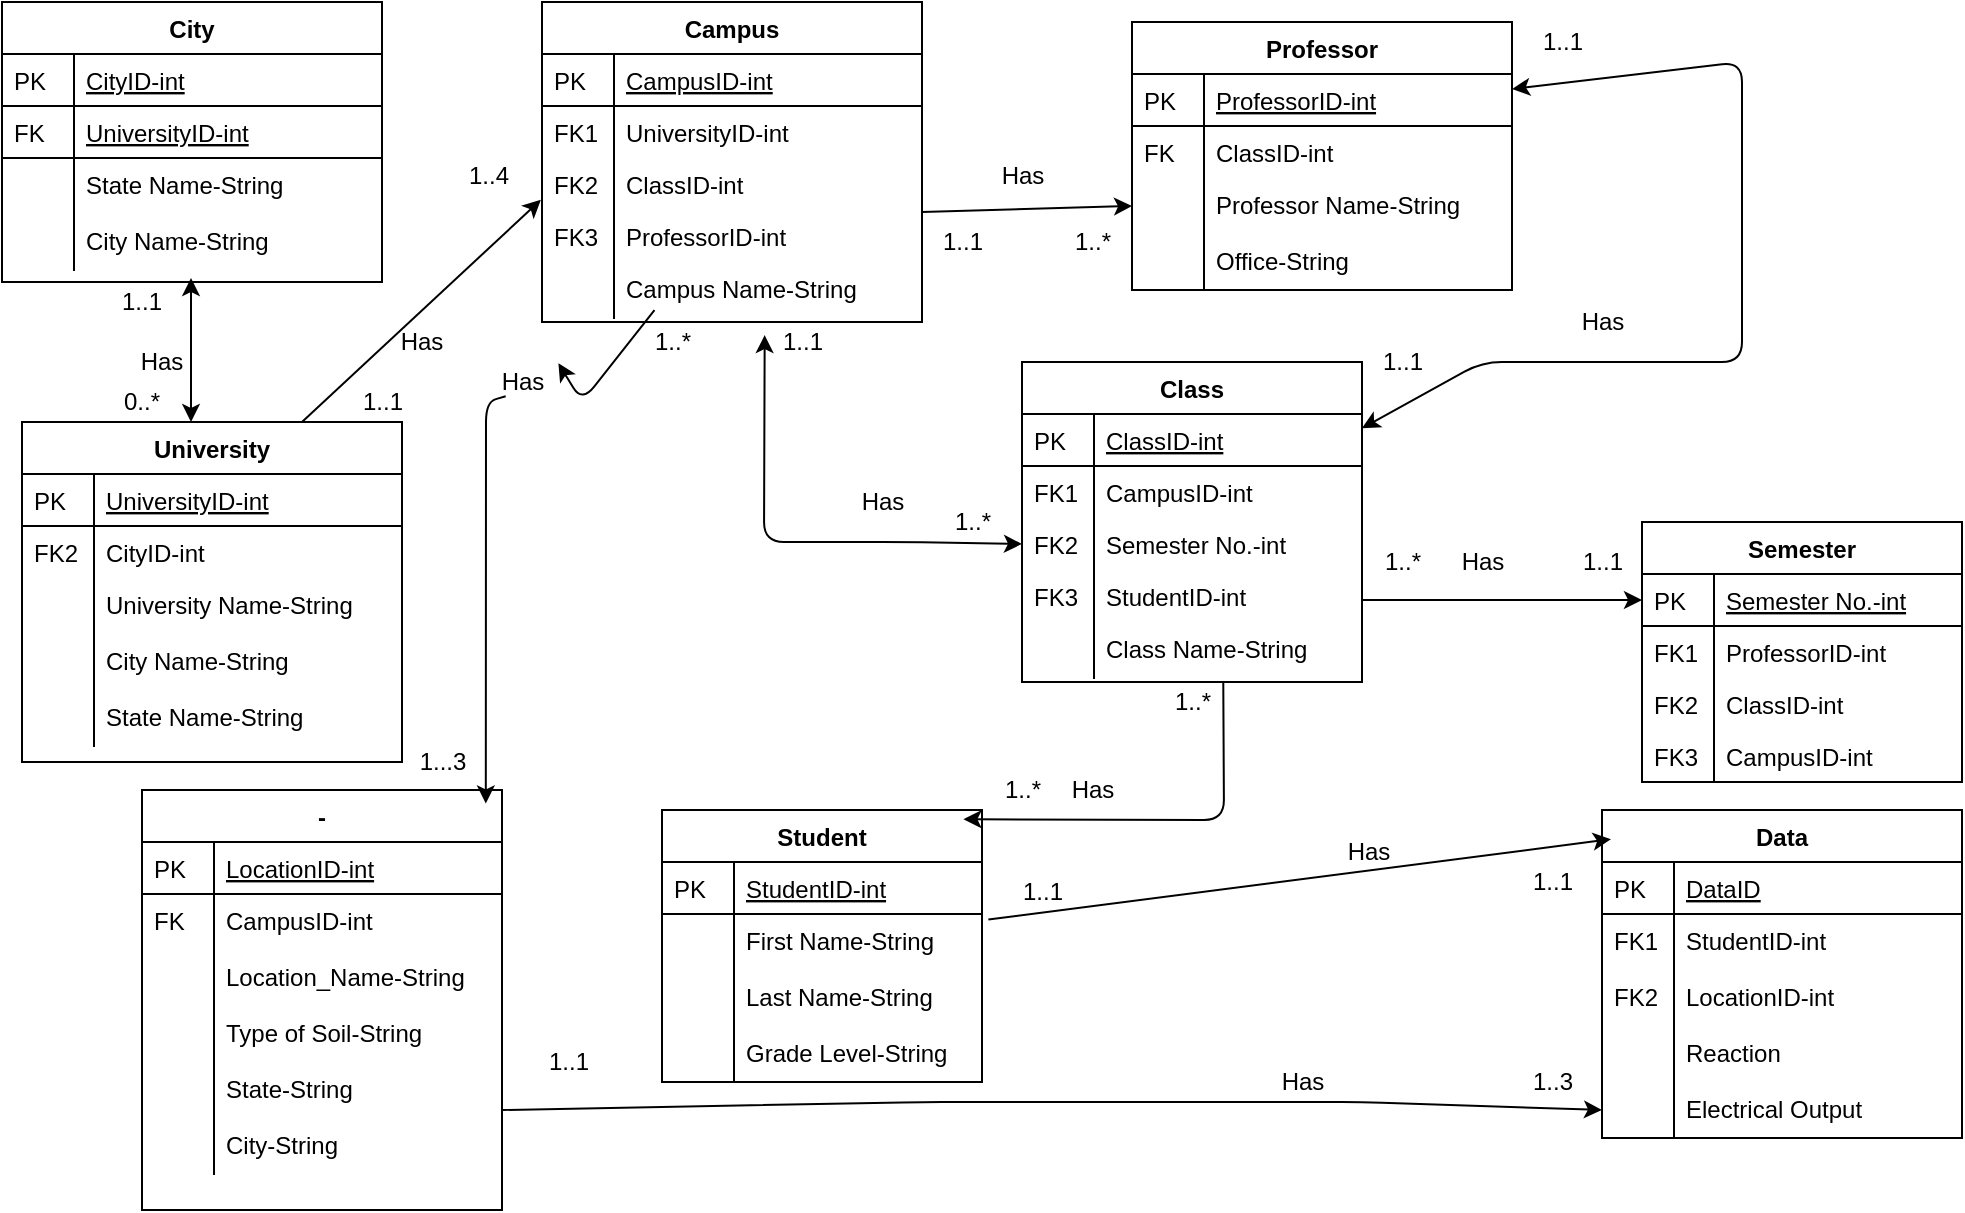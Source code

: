 <mxfile version="12.8.1" type="device"><diagram id="C5RBs43oDa-KdzZeNtuy" name="Page-1"><mxGraphModel dx="1106" dy="545" grid="1" gridSize="10" guides="1" tooltips="1" connect="1" arrows="1" fold="1" page="1" pageScale="1" pageWidth="1169" pageHeight="827" math="0" shadow="0"><root><mxCell id="WIyWlLk6GJQsqaUBKTNV-0"/><mxCell id="WIyWlLk6GJQsqaUBKTNV-1" parent="WIyWlLk6GJQsqaUBKTNV-0"/><mxCell id="zkfFHV4jXpPFQw0GAbJ--51" value="Student" style="swimlane;fontStyle=1;childLayout=stackLayout;horizontal=1;startSize=26;horizontalStack=0;resizeParent=1;resizeLast=0;collapsible=1;marginBottom=0;rounded=0;shadow=0;strokeWidth=1;" parent="WIyWlLk6GJQsqaUBKTNV-1" vertex="1"><mxGeometry x="350" y="414" width="160" height="136" as="geometry"><mxRectangle x="20" y="80" width="160" height="26" as="alternateBounds"/></mxGeometry></mxCell><mxCell id="zkfFHV4jXpPFQw0GAbJ--52" value="StudentID-int" style="shape=partialRectangle;top=0;left=0;right=0;bottom=1;align=left;verticalAlign=top;fillColor=none;spacingLeft=40;spacingRight=4;overflow=hidden;rotatable=0;points=[[0,0.5],[1,0.5]];portConstraint=eastwest;dropTarget=0;rounded=0;shadow=0;strokeWidth=1;fontStyle=4" parent="zkfFHV4jXpPFQw0GAbJ--51" vertex="1"><mxGeometry y="26" width="160" height="26" as="geometry"/></mxCell><mxCell id="zkfFHV4jXpPFQw0GAbJ--53" value="PK" style="shape=partialRectangle;top=0;left=0;bottom=0;fillColor=none;align=left;verticalAlign=top;spacingLeft=4;spacingRight=4;overflow=hidden;rotatable=0;points=[];portConstraint=eastwest;part=1;" parent="zkfFHV4jXpPFQw0GAbJ--52" vertex="1" connectable="0"><mxGeometry width="36" height="26" as="geometry"/></mxCell><mxCell id="U-DtNelfVBeVszDoUFp4-26" value="First Name-String" style="shape=partialRectangle;top=0;left=0;right=0;bottom=0;align=left;verticalAlign=top;fillColor=none;spacingLeft=40;spacingRight=4;overflow=hidden;rotatable=0;points=[[0,0.5],[1,0.5]];portConstraint=eastwest;dropTarget=0;rounded=0;shadow=0;strokeWidth=1;" parent="zkfFHV4jXpPFQw0GAbJ--51" vertex="1"><mxGeometry y="52" width="160" height="28" as="geometry"/></mxCell><mxCell id="U-DtNelfVBeVszDoUFp4-27" value="" style="shape=partialRectangle;top=0;left=0;bottom=0;fillColor=none;align=left;verticalAlign=top;spacingLeft=4;spacingRight=4;overflow=hidden;rotatable=0;points=[];portConstraint=eastwest;part=1;" parent="U-DtNelfVBeVszDoUFp4-26" vertex="1" connectable="0"><mxGeometry width="36" height="28" as="geometry"/></mxCell><mxCell id="AsSQndIWf-pmZFq4SOKw-2" value="Last Name-String" style="shape=partialRectangle;top=0;left=0;right=0;bottom=0;align=left;verticalAlign=top;fillColor=none;spacingLeft=40;spacingRight=4;overflow=hidden;rotatable=0;points=[[0,0.5],[1,0.5]];portConstraint=eastwest;dropTarget=0;rounded=0;shadow=0;strokeWidth=1;" parent="zkfFHV4jXpPFQw0GAbJ--51" vertex="1"><mxGeometry y="80" width="160" height="28" as="geometry"/></mxCell><mxCell id="AsSQndIWf-pmZFq4SOKw-3" value="" style="shape=partialRectangle;top=0;left=0;bottom=0;fillColor=none;align=left;verticalAlign=top;spacingLeft=4;spacingRight=4;overflow=hidden;rotatable=0;points=[];portConstraint=eastwest;part=1;" parent="AsSQndIWf-pmZFq4SOKw-2" vertex="1" connectable="0"><mxGeometry width="36" height="28" as="geometry"/></mxCell><mxCell id="NjNwHF0L23yoALDVTZp6-0" value="Grade Level-String" style="shape=partialRectangle;top=0;left=0;right=0;bottom=0;align=left;verticalAlign=top;fillColor=none;spacingLeft=40;spacingRight=4;overflow=hidden;rotatable=0;points=[[0,0.5],[1,0.5]];portConstraint=eastwest;dropTarget=0;rounded=0;shadow=0;strokeWidth=1;" vertex="1" parent="zkfFHV4jXpPFQw0GAbJ--51"><mxGeometry y="108" width="160" height="28" as="geometry"/></mxCell><mxCell id="NjNwHF0L23yoALDVTZp6-1" value="" style="shape=partialRectangle;top=0;left=0;bottom=0;fillColor=none;align=left;verticalAlign=top;spacingLeft=4;spacingRight=4;overflow=hidden;rotatable=0;points=[];portConstraint=eastwest;part=1;" vertex="1" connectable="0" parent="NjNwHF0L23yoALDVTZp6-0"><mxGeometry width="36" height="28" as="geometry"/></mxCell><mxCell id="zkfFHV4jXpPFQw0GAbJ--56" value="Campus" style="swimlane;fontStyle=1;childLayout=stackLayout;horizontal=1;startSize=26;horizontalStack=0;resizeParent=1;resizeLast=0;collapsible=1;marginBottom=0;rounded=0;shadow=0;strokeWidth=1;" parent="WIyWlLk6GJQsqaUBKTNV-1" vertex="1"><mxGeometry x="290" y="10" width="190" height="160" as="geometry"><mxRectangle x="260" y="80" width="160" height="26" as="alternateBounds"/></mxGeometry></mxCell><mxCell id="zkfFHV4jXpPFQw0GAbJ--57" value="CampusID-int" style="shape=partialRectangle;top=0;left=0;right=0;bottom=1;align=left;verticalAlign=top;fillColor=none;spacingLeft=40;spacingRight=4;overflow=hidden;rotatable=0;points=[[0,0.5],[1,0.5]];portConstraint=eastwest;dropTarget=0;rounded=0;shadow=0;strokeWidth=1;fontStyle=4" parent="zkfFHV4jXpPFQw0GAbJ--56" vertex="1"><mxGeometry y="26" width="190" height="26" as="geometry"/></mxCell><mxCell id="zkfFHV4jXpPFQw0GAbJ--58" value="PK" style="shape=partialRectangle;top=0;left=0;bottom=0;fillColor=none;align=left;verticalAlign=top;spacingLeft=4;spacingRight=4;overflow=hidden;rotatable=0;points=[];portConstraint=eastwest;part=1;" parent="zkfFHV4jXpPFQw0GAbJ--57" vertex="1" connectable="0"><mxGeometry width="36" height="26" as="geometry"/></mxCell><mxCell id="AsSQndIWf-pmZFq4SOKw-36" value="UniversityID-int" style="shape=partialRectangle;top=0;left=0;right=0;bottom=0;align=left;verticalAlign=top;fillColor=none;spacingLeft=40;spacingRight=4;overflow=hidden;rotatable=0;points=[[0,0.5],[1,0.5]];portConstraint=eastwest;dropTarget=0;rounded=0;shadow=0;strokeWidth=1;" parent="zkfFHV4jXpPFQw0GAbJ--56" vertex="1"><mxGeometry y="52" width="190" height="26" as="geometry"/></mxCell><mxCell id="AsSQndIWf-pmZFq4SOKw-37" value="FK1" style="shape=partialRectangle;top=0;left=0;bottom=0;fillColor=none;align=left;verticalAlign=top;spacingLeft=4;spacingRight=4;overflow=hidden;rotatable=0;points=[];portConstraint=eastwest;part=1;" parent="AsSQndIWf-pmZFq4SOKw-36" vertex="1" connectable="0"><mxGeometry width="36" height="26" as="geometry"/></mxCell><mxCell id="zkfFHV4jXpPFQw0GAbJ--61" value="ClassID-int" style="shape=partialRectangle;top=0;left=0;right=0;bottom=0;align=left;verticalAlign=top;fillColor=none;spacingLeft=40;spacingRight=4;overflow=hidden;rotatable=0;points=[[0,0.5],[1,0.5]];portConstraint=eastwest;dropTarget=0;rounded=0;shadow=0;strokeWidth=1;" parent="zkfFHV4jXpPFQw0GAbJ--56" vertex="1"><mxGeometry y="78" width="190" height="26" as="geometry"/></mxCell><mxCell id="zkfFHV4jXpPFQw0GAbJ--62" value="FK2" style="shape=partialRectangle;top=0;left=0;bottom=0;fillColor=none;align=left;verticalAlign=top;spacingLeft=4;spacingRight=4;overflow=hidden;rotatable=0;points=[];portConstraint=eastwest;part=1;" parent="zkfFHV4jXpPFQw0GAbJ--61" vertex="1" connectable="0"><mxGeometry width="36" height="26" as="geometry"/></mxCell><mxCell id="zkfFHV4jXpPFQw0GAbJ--59" value="ProfessorID-int" style="shape=partialRectangle;top=0;left=0;right=0;bottom=0;align=left;verticalAlign=top;fillColor=none;spacingLeft=40;spacingRight=4;overflow=hidden;rotatable=0;points=[[0,0.5],[1,0.5]];portConstraint=eastwest;dropTarget=0;rounded=0;shadow=0;strokeWidth=1;" parent="zkfFHV4jXpPFQw0GAbJ--56" vertex="1"><mxGeometry y="104" width="190" height="26" as="geometry"/></mxCell><mxCell id="zkfFHV4jXpPFQw0GAbJ--60" value="FK3" style="shape=partialRectangle;top=0;left=0;bottom=0;fillColor=none;align=left;verticalAlign=top;spacingLeft=4;spacingRight=4;overflow=hidden;rotatable=0;points=[];portConstraint=eastwest;part=1;" parent="zkfFHV4jXpPFQw0GAbJ--59" vertex="1" connectable="0"><mxGeometry width="36" height="26" as="geometry"/></mxCell><mxCell id="AsSQndIWf-pmZFq4SOKw-34" value="Campus Name-String" style="shape=partialRectangle;top=0;left=0;right=0;bottom=0;align=left;verticalAlign=top;fillColor=none;spacingLeft=40;spacingRight=4;overflow=hidden;rotatable=0;points=[[0,0.5],[1,0.5]];portConstraint=eastwest;dropTarget=0;rounded=0;shadow=0;strokeWidth=1;" parent="zkfFHV4jXpPFQw0GAbJ--56" vertex="1"><mxGeometry y="130" width="190" height="28" as="geometry"/></mxCell><mxCell id="AsSQndIWf-pmZFq4SOKw-35" value="" style="shape=partialRectangle;top=0;left=0;bottom=0;fillColor=none;align=left;verticalAlign=top;spacingLeft=4;spacingRight=4;overflow=hidden;rotatable=0;points=[];portConstraint=eastwest;part=1;" parent="AsSQndIWf-pmZFq4SOKw-34" vertex="1" connectable="0"><mxGeometry width="36" height="28" as="geometry"/></mxCell><mxCell id="zkfFHV4jXpPFQw0GAbJ--64" value="Class" style="swimlane;fontStyle=1;childLayout=stackLayout;horizontal=1;startSize=26;horizontalStack=0;resizeParent=1;resizeLast=0;collapsible=1;marginBottom=0;rounded=0;shadow=0;strokeWidth=1;" parent="WIyWlLk6GJQsqaUBKTNV-1" vertex="1"><mxGeometry x="530" y="190" width="170" height="160" as="geometry"><mxRectangle x="530" y="60" width="160" height="26" as="alternateBounds"/></mxGeometry></mxCell><mxCell id="zkfFHV4jXpPFQw0GAbJ--65" value="ClassID-int" style="shape=partialRectangle;top=0;left=0;right=0;bottom=1;align=left;verticalAlign=top;fillColor=none;spacingLeft=40;spacingRight=4;overflow=hidden;rotatable=0;points=[[0,0.5],[1,0.5]];portConstraint=eastwest;dropTarget=0;rounded=0;shadow=0;strokeWidth=1;fontStyle=4" parent="zkfFHV4jXpPFQw0GAbJ--64" vertex="1"><mxGeometry y="26" width="170" height="26" as="geometry"/></mxCell><mxCell id="zkfFHV4jXpPFQw0GAbJ--66" value="PK" style="shape=partialRectangle;top=0;left=0;bottom=0;fillColor=none;align=left;verticalAlign=top;spacingLeft=4;spacingRight=4;overflow=hidden;rotatable=0;points=[];portConstraint=eastwest;part=1;" parent="zkfFHV4jXpPFQw0GAbJ--65" vertex="1" connectable="0"><mxGeometry width="36" height="26" as="geometry"/></mxCell><mxCell id="zkfFHV4jXpPFQw0GAbJ--67" value="CampusID-int" style="shape=partialRectangle;top=0;left=0;right=0;bottom=0;align=left;verticalAlign=top;fillColor=none;spacingLeft=40;spacingRight=4;overflow=hidden;rotatable=0;points=[[0,0.5],[1,0.5]];portConstraint=eastwest;dropTarget=0;rounded=0;shadow=0;strokeWidth=1;" parent="zkfFHV4jXpPFQw0GAbJ--64" vertex="1"><mxGeometry y="52" width="170" height="26" as="geometry"/></mxCell><mxCell id="zkfFHV4jXpPFQw0GAbJ--68" value="FK1" style="shape=partialRectangle;top=0;left=0;bottom=0;fillColor=none;align=left;verticalAlign=top;spacingLeft=4;spacingRight=4;overflow=hidden;rotatable=0;points=[];portConstraint=eastwest;part=1;" parent="zkfFHV4jXpPFQw0GAbJ--67" vertex="1" connectable="0"><mxGeometry width="36" height="26" as="geometry"/></mxCell><mxCell id="7Zl0wyN30tZ523wl-cmO-0" value="Semester No.-int" style="shape=partialRectangle;top=0;left=0;right=0;bottom=0;align=left;verticalAlign=top;fillColor=none;spacingLeft=40;spacingRight=4;overflow=hidden;rotatable=0;points=[[0,0.5],[1,0.5]];portConstraint=eastwest;dropTarget=0;rounded=0;shadow=0;strokeWidth=1;" parent="zkfFHV4jXpPFQw0GAbJ--64" vertex="1"><mxGeometry y="78" width="170" height="26" as="geometry"/></mxCell><mxCell id="7Zl0wyN30tZ523wl-cmO-1" value="FK2" style="shape=partialRectangle;top=0;left=0;bottom=0;fillColor=none;align=left;verticalAlign=top;spacingLeft=4;spacingRight=4;overflow=hidden;rotatable=0;points=[];portConstraint=eastwest;part=1;" parent="7Zl0wyN30tZ523wl-cmO-0" vertex="1" connectable="0"><mxGeometry width="36" height="26" as="geometry"/></mxCell><mxCell id="AsSQndIWf-pmZFq4SOKw-71" value="StudentID-int" style="shape=partialRectangle;top=0;left=0;right=0;bottom=0;align=left;verticalAlign=top;fillColor=none;spacingLeft=40;spacingRight=4;overflow=hidden;rotatable=0;points=[[0,0.5],[1,0.5]];portConstraint=eastwest;dropTarget=0;rounded=0;shadow=0;strokeWidth=1;" parent="zkfFHV4jXpPFQw0GAbJ--64" vertex="1"><mxGeometry y="104" width="170" height="26" as="geometry"/></mxCell><mxCell id="AsSQndIWf-pmZFq4SOKw-72" value="FK3" style="shape=partialRectangle;top=0;left=0;bottom=0;fillColor=none;align=left;verticalAlign=top;spacingLeft=4;spacingRight=4;overflow=hidden;rotatable=0;points=[];portConstraint=eastwest;part=1;" parent="AsSQndIWf-pmZFq4SOKw-71" vertex="1" connectable="0"><mxGeometry width="36" height="26" as="geometry"/></mxCell><mxCell id="AsSQndIWf-pmZFq4SOKw-38" value="Class Name-String" style="shape=partialRectangle;top=0;left=0;right=0;bottom=0;align=left;verticalAlign=top;fillColor=none;spacingLeft=40;spacingRight=4;overflow=hidden;rotatable=0;points=[[0,0.5],[1,0.5]];portConstraint=eastwest;dropTarget=0;rounded=0;shadow=0;strokeWidth=1;" parent="zkfFHV4jXpPFQw0GAbJ--64" vertex="1"><mxGeometry y="130" width="170" height="28" as="geometry"/></mxCell><mxCell id="AsSQndIWf-pmZFq4SOKw-39" value="" style="shape=partialRectangle;top=0;left=0;bottom=0;fillColor=none;align=left;verticalAlign=top;spacingLeft=4;spacingRight=4;overflow=hidden;rotatable=0;points=[];portConstraint=eastwest;part=1;" parent="AsSQndIWf-pmZFq4SOKw-38" vertex="1" connectable="0"><mxGeometry width="36" height="28" as="geometry"/></mxCell><mxCell id="U-DtNelfVBeVszDoUFp4-28" value="Data" style="swimlane;fontStyle=1;childLayout=stackLayout;horizontal=1;startSize=26;horizontalStack=0;resizeParent=1;resizeLast=0;collapsible=1;marginBottom=0;rounded=0;shadow=0;strokeWidth=1;" parent="WIyWlLk6GJQsqaUBKTNV-1" vertex="1"><mxGeometry x="820" y="414" width="180" height="164" as="geometry"><mxRectangle x="20" y="80" width="160" height="26" as="alternateBounds"/></mxGeometry></mxCell><mxCell id="U-DtNelfVBeVszDoUFp4-29" value="DataID" style="shape=partialRectangle;top=0;left=0;right=0;bottom=1;align=left;verticalAlign=top;fillColor=none;spacingLeft=40;spacingRight=4;overflow=hidden;rotatable=0;points=[[0,0.5],[1,0.5]];portConstraint=eastwest;dropTarget=0;rounded=0;shadow=0;strokeWidth=1;fontStyle=4" parent="U-DtNelfVBeVszDoUFp4-28" vertex="1"><mxGeometry y="26" width="180" height="26" as="geometry"/></mxCell><mxCell id="U-DtNelfVBeVszDoUFp4-30" value="PK" style="shape=partialRectangle;top=0;left=0;bottom=0;fillColor=none;align=left;verticalAlign=top;spacingLeft=4;spacingRight=4;overflow=hidden;rotatable=0;points=[];portConstraint=eastwest;part=1;" parent="U-DtNelfVBeVszDoUFp4-29" vertex="1" connectable="0"><mxGeometry width="36" height="26" as="geometry"/></mxCell><mxCell id="U-DtNelfVBeVszDoUFp4-37" value="StudentID-int" style="shape=partialRectangle;top=0;left=0;right=0;bottom=0;align=left;verticalAlign=top;fillColor=none;spacingLeft=40;spacingRight=4;overflow=hidden;rotatable=0;points=[[0,0.5],[1,0.5]];portConstraint=eastwest;dropTarget=0;rounded=0;shadow=0;strokeWidth=1;" parent="U-DtNelfVBeVszDoUFp4-28" vertex="1"><mxGeometry y="52" width="180" height="28" as="geometry"/></mxCell><mxCell id="U-DtNelfVBeVszDoUFp4-38" value="FK1" style="shape=partialRectangle;top=0;left=0;bottom=0;fillColor=none;align=left;verticalAlign=top;spacingLeft=4;spacingRight=4;overflow=hidden;rotatable=0;points=[];portConstraint=eastwest;part=1;" parent="U-DtNelfVBeVszDoUFp4-37" vertex="1" connectable="0"><mxGeometry width="36" height="28" as="geometry"/></mxCell><mxCell id="AsSQndIWf-pmZFq4SOKw-21" value="LocationID-int" style="shape=partialRectangle;top=0;left=0;right=0;bottom=0;align=left;verticalAlign=top;fillColor=none;spacingLeft=40;spacingRight=4;overflow=hidden;rotatable=0;points=[[0,0.5],[1,0.5]];portConstraint=eastwest;dropTarget=0;rounded=0;shadow=0;strokeWidth=1;" parent="U-DtNelfVBeVszDoUFp4-28" vertex="1"><mxGeometry y="80" width="180" height="28" as="geometry"/></mxCell><mxCell id="AsSQndIWf-pmZFq4SOKw-22" value="FK2" style="shape=partialRectangle;top=0;left=0;bottom=0;fillColor=none;align=left;verticalAlign=top;spacingLeft=4;spacingRight=4;overflow=hidden;rotatable=0;points=[];portConstraint=eastwest;part=1;" parent="AsSQndIWf-pmZFq4SOKw-21" vertex="1" connectable="0"><mxGeometry width="36" height="28" as="geometry"/></mxCell><mxCell id="U-DtNelfVBeVszDoUFp4-33" value="Reaction" style="shape=partialRectangle;top=0;left=0;right=0;bottom=0;align=left;verticalAlign=top;fillColor=none;spacingLeft=40;spacingRight=4;overflow=hidden;rotatable=0;points=[[0,0.5],[1,0.5]];portConstraint=eastwest;dropTarget=0;rounded=0;shadow=0;strokeWidth=1;" parent="U-DtNelfVBeVszDoUFp4-28" vertex="1"><mxGeometry y="108" width="180" height="28" as="geometry"/></mxCell><mxCell id="U-DtNelfVBeVszDoUFp4-34" value="" style="shape=partialRectangle;top=0;left=0;bottom=0;fillColor=none;align=left;verticalAlign=top;spacingLeft=4;spacingRight=4;overflow=hidden;rotatable=0;points=[];portConstraint=eastwest;part=1;" parent="U-DtNelfVBeVszDoUFp4-33" vertex="1" connectable="0"><mxGeometry width="36" height="28" as="geometry"/></mxCell><mxCell id="e10fbkFXGxoa7_EqSyAC-0" value="Electrical Output" style="shape=partialRectangle;top=0;left=0;right=0;bottom=0;align=left;verticalAlign=top;fillColor=none;spacingLeft=40;spacingRight=4;overflow=hidden;rotatable=0;points=[[0,0.5],[1,0.5]];portConstraint=eastwest;dropTarget=0;rounded=0;shadow=0;strokeWidth=1;" parent="U-DtNelfVBeVszDoUFp4-28" vertex="1"><mxGeometry y="136" width="180" height="28" as="geometry"/></mxCell><mxCell id="e10fbkFXGxoa7_EqSyAC-1" value="" style="shape=partialRectangle;top=0;left=0;bottom=0;fillColor=none;align=left;verticalAlign=top;spacingLeft=4;spacingRight=4;overflow=hidden;rotatable=0;points=[];portConstraint=eastwest;part=1;" parent="e10fbkFXGxoa7_EqSyAC-0" vertex="1" connectable="0"><mxGeometry width="36" height="28" as="geometry"/></mxCell><mxCell id="U-DtNelfVBeVszDoUFp4-39" value="Professor" style="swimlane;fontStyle=1;childLayout=stackLayout;horizontal=1;startSize=26;horizontalStack=0;resizeParent=1;resizeLast=0;collapsible=1;marginBottom=0;rounded=0;shadow=0;strokeWidth=1;" parent="WIyWlLk6GJQsqaUBKTNV-1" vertex="1"><mxGeometry x="585" y="20" width="190" height="134" as="geometry"><mxRectangle x="530" y="60" width="160" height="26" as="alternateBounds"/></mxGeometry></mxCell><mxCell id="U-DtNelfVBeVszDoUFp4-40" value="ProfessorID-int" style="shape=partialRectangle;top=0;left=0;right=0;bottom=1;align=left;verticalAlign=top;fillColor=none;spacingLeft=40;spacingRight=4;overflow=hidden;rotatable=0;points=[[0,0.5],[1,0.5]];portConstraint=eastwest;dropTarget=0;rounded=0;shadow=0;strokeWidth=1;fontStyle=4" parent="U-DtNelfVBeVszDoUFp4-39" vertex="1"><mxGeometry y="26" width="190" height="26" as="geometry"/></mxCell><mxCell id="U-DtNelfVBeVszDoUFp4-41" value="PK" style="shape=partialRectangle;top=0;left=0;bottom=0;fillColor=none;align=left;verticalAlign=top;spacingLeft=4;spacingRight=4;overflow=hidden;rotatable=0;points=[];portConstraint=eastwest;part=1;" parent="U-DtNelfVBeVszDoUFp4-40" vertex="1" connectable="0"><mxGeometry width="36" height="26" as="geometry"/></mxCell><mxCell id="U-DtNelfVBeVszDoUFp4-42" value="ClassID-int" style="shape=partialRectangle;top=0;left=0;right=0;bottom=0;align=left;verticalAlign=top;fillColor=none;spacingLeft=40;spacingRight=4;overflow=hidden;rotatable=0;points=[[0,0.5],[1,0.5]];portConstraint=eastwest;dropTarget=0;rounded=0;shadow=0;strokeWidth=1;" parent="U-DtNelfVBeVszDoUFp4-39" vertex="1"><mxGeometry y="52" width="190" height="26" as="geometry"/></mxCell><mxCell id="U-DtNelfVBeVszDoUFp4-43" value="FK" style="shape=partialRectangle;top=0;left=0;bottom=0;fillColor=none;align=left;verticalAlign=top;spacingLeft=4;spacingRight=4;overflow=hidden;rotatable=0;points=[];portConstraint=eastwest;part=1;" parent="U-DtNelfVBeVszDoUFp4-42" vertex="1" connectable="0"><mxGeometry width="36" height="26" as="geometry"/></mxCell><mxCell id="AsSQndIWf-pmZFq4SOKw-0" value="Professor Name-String" style="shape=partialRectangle;top=0;left=0;right=0;bottom=0;align=left;verticalAlign=top;fillColor=none;spacingLeft=40;spacingRight=4;overflow=hidden;rotatable=0;points=[[0,0.5],[1,0.5]];portConstraint=eastwest;dropTarget=0;rounded=0;shadow=0;strokeWidth=1;" parent="U-DtNelfVBeVszDoUFp4-39" vertex="1"><mxGeometry y="78" width="190" height="28" as="geometry"/></mxCell><mxCell id="AsSQndIWf-pmZFq4SOKw-1" value="" style="shape=partialRectangle;top=0;left=0;bottom=0;fillColor=none;align=left;verticalAlign=top;spacingLeft=4;spacingRight=4;overflow=hidden;rotatable=0;points=[];portConstraint=eastwest;part=1;" parent="AsSQndIWf-pmZFq4SOKw-0" vertex="1" connectable="0"><mxGeometry width="36" height="28" as="geometry"/></mxCell><mxCell id="NjNwHF0L23yoALDVTZp6-57" value="Office-String" style="shape=partialRectangle;top=0;left=0;right=0;bottom=0;align=left;verticalAlign=top;fillColor=none;spacingLeft=40;spacingRight=4;overflow=hidden;rotatable=0;points=[[0,0.5],[1,0.5]];portConstraint=eastwest;dropTarget=0;rounded=0;shadow=0;strokeWidth=1;" vertex="1" parent="U-DtNelfVBeVszDoUFp4-39"><mxGeometry y="106" width="190" height="28" as="geometry"/></mxCell><mxCell id="NjNwHF0L23yoALDVTZp6-58" value="" style="shape=partialRectangle;top=0;left=0;bottom=0;fillColor=none;align=left;verticalAlign=top;spacingLeft=4;spacingRight=4;overflow=hidden;rotatable=0;points=[];portConstraint=eastwest;part=1;" vertex="1" connectable="0" parent="NjNwHF0L23yoALDVTZp6-57"><mxGeometry width="36" height="28" as="geometry"/></mxCell><mxCell id="AsSQndIWf-pmZFq4SOKw-7" value="-" style="swimlane;fontStyle=1;childLayout=stackLayout;horizontal=1;startSize=26;horizontalStack=0;resizeParent=1;resizeLast=0;collapsible=1;marginBottom=0;rounded=0;shadow=0;strokeWidth=1;" parent="WIyWlLk6GJQsqaUBKTNV-1" vertex="1"><mxGeometry x="90" y="404" width="180" height="210" as="geometry"><mxRectangle x="20" y="80" width="160" height="26" as="alternateBounds"/></mxGeometry></mxCell><mxCell id="AsSQndIWf-pmZFq4SOKw-8" value="LocationID-int" style="shape=partialRectangle;top=0;left=0;right=0;bottom=1;align=left;verticalAlign=top;fillColor=none;spacingLeft=40;spacingRight=4;overflow=hidden;rotatable=0;points=[[0,0.5],[1,0.5]];portConstraint=eastwest;dropTarget=0;rounded=0;shadow=0;strokeWidth=1;fontStyle=4" parent="AsSQndIWf-pmZFq4SOKw-7" vertex="1"><mxGeometry y="26" width="180" height="26" as="geometry"/></mxCell><mxCell id="AsSQndIWf-pmZFq4SOKw-9" value="PK" style="shape=partialRectangle;top=0;left=0;bottom=0;fillColor=none;align=left;verticalAlign=top;spacingLeft=4;spacingRight=4;overflow=hidden;rotatable=0;points=[];portConstraint=eastwest;part=1;" parent="AsSQndIWf-pmZFq4SOKw-8" vertex="1" connectable="0"><mxGeometry width="36" height="26" as="geometry"/></mxCell><mxCell id="AsSQndIWf-pmZFq4SOKw-14" value="CampusID-int" style="shape=partialRectangle;top=0;left=0;right=0;bottom=0;align=left;verticalAlign=top;fillColor=none;spacingLeft=40;spacingRight=4;overflow=hidden;rotatable=0;points=[[0,0.5],[1,0.5]];portConstraint=eastwest;dropTarget=0;rounded=0;shadow=0;strokeWidth=1;" parent="AsSQndIWf-pmZFq4SOKw-7" vertex="1"><mxGeometry y="52" width="180" height="28" as="geometry"/></mxCell><mxCell id="AsSQndIWf-pmZFq4SOKw-15" value="FK" style="shape=partialRectangle;top=0;left=0;bottom=0;fillColor=none;align=left;verticalAlign=top;spacingLeft=4;spacingRight=4;overflow=hidden;rotatable=0;points=[];portConstraint=eastwest;part=1;" parent="AsSQndIWf-pmZFq4SOKw-14" vertex="1" connectable="0"><mxGeometry width="36" height="28" as="geometry"/></mxCell><mxCell id="AsSQndIWf-pmZFq4SOKw-19" value="Location_Name-String" style="shape=partialRectangle;top=0;left=0;right=0;bottom=0;align=left;verticalAlign=top;fillColor=none;spacingLeft=40;spacingRight=4;overflow=hidden;rotatable=0;points=[[0,0.5],[1,0.5]];portConstraint=eastwest;dropTarget=0;rounded=0;shadow=0;strokeWidth=1;" parent="AsSQndIWf-pmZFq4SOKw-7" vertex="1"><mxGeometry y="80" width="180" height="28" as="geometry"/></mxCell><mxCell id="AsSQndIWf-pmZFq4SOKw-20" value="" style="shape=partialRectangle;top=0;left=0;bottom=0;fillColor=none;align=left;verticalAlign=top;spacingLeft=4;spacingRight=4;overflow=hidden;rotatable=0;points=[];portConstraint=eastwest;part=1;" parent="AsSQndIWf-pmZFq4SOKw-19" vertex="1" connectable="0"><mxGeometry width="36" height="28" as="geometry"/></mxCell><mxCell id="AsSQndIWf-pmZFq4SOKw-23" value="Type of Soil-String" style="shape=partialRectangle;top=0;left=0;right=0;bottom=0;align=left;verticalAlign=top;fillColor=none;spacingLeft=40;spacingRight=4;overflow=hidden;rotatable=0;points=[[0,0.5],[1,0.5]];portConstraint=eastwest;dropTarget=0;rounded=0;shadow=0;strokeWidth=1;" parent="AsSQndIWf-pmZFq4SOKw-7" vertex="1"><mxGeometry y="108" width="180" height="28" as="geometry"/></mxCell><mxCell id="AsSQndIWf-pmZFq4SOKw-24" value="" style="shape=partialRectangle;top=0;left=0;bottom=0;fillColor=none;align=left;verticalAlign=top;spacingLeft=4;spacingRight=4;overflow=hidden;rotatable=0;points=[];portConstraint=eastwest;part=1;" parent="AsSQndIWf-pmZFq4SOKw-23" vertex="1" connectable="0"><mxGeometry width="36" height="28" as="geometry"/></mxCell><mxCell id="NjNwHF0L23yoALDVTZp6-2" value="State-String" style="shape=partialRectangle;top=0;left=0;right=0;bottom=0;align=left;verticalAlign=top;fillColor=none;spacingLeft=40;spacingRight=4;overflow=hidden;rotatable=0;points=[[0,0.5],[1,0.5]];portConstraint=eastwest;dropTarget=0;rounded=0;shadow=0;strokeWidth=1;" vertex="1" parent="AsSQndIWf-pmZFq4SOKw-7"><mxGeometry y="136" width="180" height="28" as="geometry"/></mxCell><mxCell id="NjNwHF0L23yoALDVTZp6-3" value="" style="shape=partialRectangle;top=0;left=0;bottom=0;fillColor=none;align=left;verticalAlign=top;spacingLeft=4;spacingRight=4;overflow=hidden;rotatable=0;points=[];portConstraint=eastwest;part=1;" vertex="1" connectable="0" parent="NjNwHF0L23yoALDVTZp6-2"><mxGeometry width="36" height="28" as="geometry"/></mxCell><mxCell id="NjNwHF0L23yoALDVTZp6-4" value="City-String" style="shape=partialRectangle;top=0;left=0;right=0;bottom=0;align=left;verticalAlign=top;fillColor=none;spacingLeft=40;spacingRight=4;overflow=hidden;rotatable=0;points=[[0,0.5],[1,0.5]];portConstraint=eastwest;dropTarget=0;rounded=0;shadow=0;strokeWidth=1;" vertex="1" parent="AsSQndIWf-pmZFq4SOKw-7"><mxGeometry y="164" width="180" height="28" as="geometry"/></mxCell><mxCell id="NjNwHF0L23yoALDVTZp6-5" value="" style="shape=partialRectangle;top=0;left=0;bottom=0;fillColor=none;align=left;verticalAlign=top;spacingLeft=4;spacingRight=4;overflow=hidden;rotatable=0;points=[];portConstraint=eastwest;part=1;" vertex="1" connectable="0" parent="NjNwHF0L23yoALDVTZp6-4"><mxGeometry width="36" height="28" as="geometry"/></mxCell><mxCell id="AsSQndIWf-pmZFq4SOKw-25" value="Semester" style="swimlane;fontStyle=1;childLayout=stackLayout;horizontal=1;startSize=26;horizontalStack=0;resizeParent=1;resizeLast=0;collapsible=1;marginBottom=0;rounded=0;shadow=0;strokeWidth=1;" parent="WIyWlLk6GJQsqaUBKTNV-1" vertex="1"><mxGeometry x="840" y="270" width="160" height="130" as="geometry"><mxRectangle x="260" y="80" width="160" height="26" as="alternateBounds"/></mxGeometry></mxCell><mxCell id="AsSQndIWf-pmZFq4SOKw-26" value="Semester No.-int" style="shape=partialRectangle;top=0;left=0;right=0;bottom=1;align=left;verticalAlign=top;fillColor=none;spacingLeft=40;spacingRight=4;overflow=hidden;rotatable=0;points=[[0,0.5],[1,0.5]];portConstraint=eastwest;dropTarget=0;rounded=0;shadow=0;strokeWidth=1;fontStyle=4" parent="AsSQndIWf-pmZFq4SOKw-25" vertex="1"><mxGeometry y="26" width="160" height="26" as="geometry"/></mxCell><mxCell id="AsSQndIWf-pmZFq4SOKw-27" value="PK" style="shape=partialRectangle;top=0;left=0;bottom=0;fillColor=none;align=left;verticalAlign=top;spacingLeft=4;spacingRight=4;overflow=hidden;rotatable=0;points=[];portConstraint=eastwest;part=1;" parent="AsSQndIWf-pmZFq4SOKw-26" vertex="1" connectable="0"><mxGeometry width="36" height="26" as="geometry"/></mxCell><mxCell id="AsSQndIWf-pmZFq4SOKw-28" value="ProfessorID-int" style="shape=partialRectangle;top=0;left=0;right=0;bottom=0;align=left;verticalAlign=top;fillColor=none;spacingLeft=40;spacingRight=4;overflow=hidden;rotatable=0;points=[[0,0.5],[1,0.5]];portConstraint=eastwest;dropTarget=0;rounded=0;shadow=0;strokeWidth=1;" parent="AsSQndIWf-pmZFq4SOKw-25" vertex="1"><mxGeometry y="52" width="160" height="26" as="geometry"/></mxCell><mxCell id="AsSQndIWf-pmZFq4SOKw-29" value="FK1" style="shape=partialRectangle;top=0;left=0;bottom=0;fillColor=none;align=left;verticalAlign=top;spacingLeft=4;spacingRight=4;overflow=hidden;rotatable=0;points=[];portConstraint=eastwest;part=1;" parent="AsSQndIWf-pmZFq4SOKw-28" vertex="1" connectable="0"><mxGeometry width="36" height="26" as="geometry"/></mxCell><mxCell id="AsSQndIWf-pmZFq4SOKw-30" value="ClassID-int" style="shape=partialRectangle;top=0;left=0;right=0;bottom=0;align=left;verticalAlign=top;fillColor=none;spacingLeft=40;spacingRight=4;overflow=hidden;rotatable=0;points=[[0,0.5],[1,0.5]];portConstraint=eastwest;dropTarget=0;rounded=0;shadow=0;strokeWidth=1;" parent="AsSQndIWf-pmZFq4SOKw-25" vertex="1"><mxGeometry y="78" width="160" height="26" as="geometry"/></mxCell><mxCell id="AsSQndIWf-pmZFq4SOKw-31" value="FK2" style="shape=partialRectangle;top=0;left=0;bottom=0;fillColor=none;align=left;verticalAlign=top;spacingLeft=4;spacingRight=4;overflow=hidden;rotatable=0;points=[];portConstraint=eastwest;part=1;" parent="AsSQndIWf-pmZFq4SOKw-30" vertex="1" connectable="0"><mxGeometry width="36" height="26" as="geometry"/></mxCell><mxCell id="AsSQndIWf-pmZFq4SOKw-32" value="CampusID-int" style="shape=partialRectangle;top=0;left=0;right=0;bottom=0;align=left;verticalAlign=top;fillColor=none;spacingLeft=40;spacingRight=4;overflow=hidden;rotatable=0;points=[[0,0.5],[1,0.5]];portConstraint=eastwest;dropTarget=0;rounded=0;shadow=0;strokeWidth=1;" parent="AsSQndIWf-pmZFq4SOKw-25" vertex="1"><mxGeometry y="104" width="160" height="26" as="geometry"/></mxCell><mxCell id="AsSQndIWf-pmZFq4SOKw-33" value="FK3" style="shape=partialRectangle;top=0;left=0;bottom=0;fillColor=none;align=left;verticalAlign=top;spacingLeft=4;spacingRight=4;overflow=hidden;rotatable=0;points=[];portConstraint=eastwest;part=1;" parent="AsSQndIWf-pmZFq4SOKw-32" vertex="1" connectable="0"><mxGeometry width="36" height="26" as="geometry"/></mxCell><mxCell id="AsSQndIWf-pmZFq4SOKw-40" value="University" style="swimlane;fontStyle=1;childLayout=stackLayout;horizontal=1;startSize=26;horizontalStack=0;resizeParent=1;resizeLast=0;collapsible=1;marginBottom=0;rounded=0;shadow=0;strokeWidth=1;" parent="WIyWlLk6GJQsqaUBKTNV-1" vertex="1"><mxGeometry x="30" y="220" width="190" height="170" as="geometry"><mxRectangle x="260" y="80" width="160" height="26" as="alternateBounds"/></mxGeometry></mxCell><mxCell id="AsSQndIWf-pmZFq4SOKw-41" value="UniversityID-int" style="shape=partialRectangle;top=0;left=0;right=0;bottom=1;align=left;verticalAlign=top;fillColor=none;spacingLeft=40;spacingRight=4;overflow=hidden;rotatable=0;points=[[0,0.5],[1,0.5]];portConstraint=eastwest;dropTarget=0;rounded=0;shadow=0;strokeWidth=1;fontStyle=4" parent="AsSQndIWf-pmZFq4SOKw-40" vertex="1"><mxGeometry y="26" width="190" height="26" as="geometry"/></mxCell><mxCell id="AsSQndIWf-pmZFq4SOKw-42" value="PK" style="shape=partialRectangle;top=0;left=0;bottom=0;fillColor=none;align=left;verticalAlign=top;spacingLeft=4;spacingRight=4;overflow=hidden;rotatable=0;points=[];portConstraint=eastwest;part=1;" parent="AsSQndIWf-pmZFq4SOKw-41" vertex="1" connectable="0"><mxGeometry width="36" height="26" as="geometry"/></mxCell><mxCell id="AsSQndIWf-pmZFq4SOKw-51" value="CityID-int" style="shape=partialRectangle;top=0;left=0;right=0;bottom=0;align=left;verticalAlign=top;fillColor=none;spacingLeft=40;spacingRight=4;overflow=hidden;rotatable=0;points=[[0,0.5],[1,0.5]];portConstraint=eastwest;dropTarget=0;rounded=0;shadow=0;strokeWidth=1;" parent="AsSQndIWf-pmZFq4SOKw-40" vertex="1"><mxGeometry y="52" width="190" height="26" as="geometry"/></mxCell><mxCell id="AsSQndIWf-pmZFq4SOKw-52" value="FK2" style="shape=partialRectangle;top=0;left=0;bottom=0;fillColor=none;align=left;verticalAlign=top;spacingLeft=4;spacingRight=4;overflow=hidden;rotatable=0;points=[];portConstraint=eastwest;part=1;" parent="AsSQndIWf-pmZFq4SOKw-51" vertex="1" connectable="0"><mxGeometry width="36" height="26" as="geometry"/></mxCell><mxCell id="AsSQndIWf-pmZFq4SOKw-49" value="University Name-String" style="shape=partialRectangle;top=0;left=0;right=0;bottom=0;align=left;verticalAlign=top;fillColor=none;spacingLeft=40;spacingRight=4;overflow=hidden;rotatable=0;points=[[0,0.5],[1,0.5]];portConstraint=eastwest;dropTarget=0;rounded=0;shadow=0;strokeWidth=1;" parent="AsSQndIWf-pmZFq4SOKw-40" vertex="1"><mxGeometry y="78" width="190" height="28" as="geometry"/></mxCell><mxCell id="AsSQndIWf-pmZFq4SOKw-50" value="" style="shape=partialRectangle;top=0;left=0;bottom=0;fillColor=none;align=left;verticalAlign=top;spacingLeft=4;spacingRight=4;overflow=hidden;rotatable=0;points=[];portConstraint=eastwest;part=1;" parent="AsSQndIWf-pmZFq4SOKw-49" vertex="1" connectable="0"><mxGeometry width="36" height="28" as="geometry"/></mxCell><mxCell id="AsSQndIWf-pmZFq4SOKw-66" value="" style="endArrow=classic;html=1;entryX=-0.003;entryY=-0.195;entryDx=0;entryDy=0;entryPerimeter=0;" parent="AsSQndIWf-pmZFq4SOKw-40" target="zkfFHV4jXpPFQw0GAbJ--59" edge="1"><mxGeometry width="50" height="50" relative="1" as="geometry"><mxPoint x="140" as="sourcePoint"/><mxPoint x="190" y="-50" as="targetPoint"/></mxGeometry></mxCell><mxCell id="NjNwHF0L23yoALDVTZp6-59" value="City Name-String&#10;" style="shape=partialRectangle;top=0;left=0;right=0;bottom=0;align=left;verticalAlign=top;fillColor=none;spacingLeft=40;spacingRight=4;overflow=hidden;rotatable=0;points=[[0,0.5],[1,0.5]];portConstraint=eastwest;dropTarget=0;rounded=0;shadow=0;strokeWidth=1;" vertex="1" parent="AsSQndIWf-pmZFq4SOKw-40"><mxGeometry y="106" width="190" height="28" as="geometry"/></mxCell><mxCell id="NjNwHF0L23yoALDVTZp6-60" value="" style="shape=partialRectangle;top=0;left=0;bottom=0;fillColor=none;align=left;verticalAlign=top;spacingLeft=4;spacingRight=4;overflow=hidden;rotatable=0;points=[];portConstraint=eastwest;part=1;" vertex="1" connectable="0" parent="NjNwHF0L23yoALDVTZp6-59"><mxGeometry width="36" height="28" as="geometry"/></mxCell><mxCell id="NjNwHF0L23yoALDVTZp6-61" value="State Name-String" style="shape=partialRectangle;top=0;left=0;right=0;bottom=0;align=left;verticalAlign=top;fillColor=none;spacingLeft=40;spacingRight=4;overflow=hidden;rotatable=0;points=[[0,0.5],[1,0.5]];portConstraint=eastwest;dropTarget=0;rounded=0;shadow=0;strokeWidth=1;" vertex="1" parent="AsSQndIWf-pmZFq4SOKw-40"><mxGeometry y="134" width="190" height="28" as="geometry"/></mxCell><mxCell id="NjNwHF0L23yoALDVTZp6-62" value="" style="shape=partialRectangle;top=0;left=0;bottom=0;fillColor=none;align=left;verticalAlign=top;spacingLeft=4;spacingRight=4;overflow=hidden;rotatable=0;points=[];portConstraint=eastwest;part=1;" vertex="1" connectable="0" parent="NjNwHF0L23yoALDVTZp6-61"><mxGeometry width="36" height="28" as="geometry"/></mxCell><mxCell id="AsSQndIWf-pmZFq4SOKw-53" value="City" style="swimlane;fontStyle=1;childLayout=stackLayout;horizontal=1;startSize=26;horizontalStack=0;resizeParent=1;resizeLast=0;collapsible=1;marginBottom=0;rounded=0;shadow=0;strokeWidth=1;" parent="WIyWlLk6GJQsqaUBKTNV-1" vertex="1"><mxGeometry x="20" y="10" width="190" height="140" as="geometry"><mxRectangle x="260" y="80" width="160" height="26" as="alternateBounds"/></mxGeometry></mxCell><mxCell id="AsSQndIWf-pmZFq4SOKw-54" value="CityID-int" style="shape=partialRectangle;top=0;left=0;right=0;bottom=1;align=left;verticalAlign=top;fillColor=none;spacingLeft=40;spacingRight=4;overflow=hidden;rotatable=0;points=[[0,0.5],[1,0.5]];portConstraint=eastwest;dropTarget=0;rounded=0;shadow=0;strokeWidth=1;fontStyle=4" parent="AsSQndIWf-pmZFq4SOKw-53" vertex="1"><mxGeometry y="26" width="190" height="26" as="geometry"/></mxCell><mxCell id="AsSQndIWf-pmZFq4SOKw-55" value="PK" style="shape=partialRectangle;top=0;left=0;bottom=0;fillColor=none;align=left;verticalAlign=top;spacingLeft=4;spacingRight=4;overflow=hidden;rotatable=0;points=[];portConstraint=eastwest;part=1;" parent="AsSQndIWf-pmZFq4SOKw-54" vertex="1" connectable="0"><mxGeometry width="36" height="26" as="geometry"/></mxCell><mxCell id="AsSQndIWf-pmZFq4SOKw-60" value="UniversityID-int" style="shape=partialRectangle;top=0;left=0;right=0;bottom=1;align=left;verticalAlign=top;fillColor=none;spacingLeft=40;spacingRight=4;overflow=hidden;rotatable=0;points=[[0,0.5],[1,0.5]];portConstraint=eastwest;dropTarget=0;rounded=0;shadow=0;strokeWidth=1;fontStyle=4" parent="AsSQndIWf-pmZFq4SOKw-53" vertex="1"><mxGeometry y="52" width="190" height="26" as="geometry"/></mxCell><mxCell id="AsSQndIWf-pmZFq4SOKw-61" value="FK" style="shape=partialRectangle;top=0;left=0;bottom=0;fillColor=none;align=left;verticalAlign=top;spacingLeft=4;spacingRight=4;overflow=hidden;rotatable=0;points=[];portConstraint=eastwest;part=1;" parent="AsSQndIWf-pmZFq4SOKw-60" vertex="1" connectable="0"><mxGeometry width="36" height="26" as="geometry"/></mxCell><mxCell id="AsSQndIWf-pmZFq4SOKw-58" value="State Name-String" style="shape=partialRectangle;top=0;left=0;right=0;bottom=0;align=left;verticalAlign=top;fillColor=none;spacingLeft=40;spacingRight=4;overflow=hidden;rotatable=0;points=[[0,0.5],[1,0.5]];portConstraint=eastwest;dropTarget=0;rounded=0;shadow=0;strokeWidth=1;" parent="AsSQndIWf-pmZFq4SOKw-53" vertex="1"><mxGeometry y="78" width="190" height="28" as="geometry"/></mxCell><mxCell id="AsSQndIWf-pmZFq4SOKw-59" value="" style="shape=partialRectangle;top=0;left=0;bottom=0;fillColor=none;align=left;verticalAlign=top;spacingLeft=4;spacingRight=4;overflow=hidden;rotatable=0;points=[];portConstraint=eastwest;part=1;" parent="AsSQndIWf-pmZFq4SOKw-58" vertex="1" connectable="0"><mxGeometry width="36" height="28" as="geometry"/></mxCell><mxCell id="NjNwHF0L23yoALDVTZp6-6" value="City Name-String" style="shape=partialRectangle;top=0;left=0;right=0;bottom=0;align=left;verticalAlign=top;fillColor=none;spacingLeft=40;spacingRight=4;overflow=hidden;rotatable=0;points=[[0,0.5],[1,0.5]];portConstraint=eastwest;dropTarget=0;rounded=0;shadow=0;strokeWidth=1;" vertex="1" parent="AsSQndIWf-pmZFq4SOKw-53"><mxGeometry y="106" width="190" height="28" as="geometry"/></mxCell><mxCell id="NjNwHF0L23yoALDVTZp6-7" value="" style="shape=partialRectangle;top=0;left=0;bottom=0;fillColor=none;align=left;verticalAlign=top;spacingLeft=4;spacingRight=4;overflow=hidden;rotatable=0;points=[];portConstraint=eastwest;part=1;" vertex="1" connectable="0" parent="NjNwHF0L23yoALDVTZp6-6"><mxGeometry width="36" height="28" as="geometry"/></mxCell><mxCell id="AsSQndIWf-pmZFq4SOKw-65" value="" style="endArrow=classic;startArrow=classic;html=1;" parent="WIyWlLk6GJQsqaUBKTNV-1" edge="1"><mxGeometry width="50" height="50" relative="1" as="geometry"><mxPoint x="114.5" y="148" as="sourcePoint"/><mxPoint x="114.5" y="220" as="targetPoint"/><Array as="points"><mxPoint x="114.5" y="196"/></Array></mxGeometry></mxCell><mxCell id="AsSQndIWf-pmZFq4SOKw-69" value="" style="endArrow=classic;startArrow=classic;html=1;exitX=0.586;exitY=1.305;exitDx=0;exitDy=0;exitPerimeter=0;entryX=0;entryY=0.5;entryDx=0;entryDy=0;" parent="WIyWlLk6GJQsqaUBKTNV-1" source="AsSQndIWf-pmZFq4SOKw-34" edge="1" target="7Zl0wyN30tZ523wl-cmO-0"><mxGeometry width="50" height="50" relative="1" as="geometry"><mxPoint x="390" y="320" as="sourcePoint"/><mxPoint x="440" y="220" as="targetPoint"/><Array as="points"><mxPoint x="401" y="280"/><mxPoint x="470" y="280"/></Array></mxGeometry></mxCell><mxCell id="AsSQndIWf-pmZFq4SOKw-73" value="" style="endArrow=classic;html=1;entryX=0;entryY=0.5;entryDx=0;entryDy=0;" parent="WIyWlLk6GJQsqaUBKTNV-1" target="AsSQndIWf-pmZFq4SOKw-26" edge="1"><mxGeometry width="50" height="50" relative="1" as="geometry"><mxPoint x="700" y="309" as="sourcePoint"/><mxPoint x="619.43" y="240.0" as="targetPoint"/></mxGeometry></mxCell><mxCell id="AsSQndIWf-pmZFq4SOKw-75" value="" style="endArrow=classic;html=1;entryX=0.955;entryY=0.032;entryDx=0;entryDy=0;entryPerimeter=0;exitX=0.296;exitY=0.858;exitDx=0;exitDy=0;exitPerimeter=0;" parent="WIyWlLk6GJQsqaUBKTNV-1" source="NjNwHF0L23yoALDVTZp6-20" target="AsSQndIWf-pmZFq4SOKw-7" edge="1"><mxGeometry width="50" height="50" relative="1" as="geometry"><mxPoint x="280.57" y="331.07" as="sourcePoint"/><mxPoint x="350.0" y="260.0" as="targetPoint"/><Array as="points"><mxPoint x="262" y="210"/></Array></mxGeometry></mxCell><mxCell id="AsSQndIWf-pmZFq4SOKw-77" value="" style="endArrow=classic;html=1;exitX=1.02;exitY=1.105;exitDx=0;exitDy=0;exitPerimeter=0;entryX=0.025;entryY=0.089;entryDx=0;entryDy=0;entryPerimeter=0;" parent="WIyWlLk6GJQsqaUBKTNV-1" source="zkfFHV4jXpPFQw0GAbJ--52" edge="1" target="U-DtNelfVBeVszDoUFp4-28"><mxGeometry width="50" height="50" relative="1" as="geometry"><mxPoint x="530.64" y="444.102" as="sourcePoint"/><mxPoint x="610" y="473" as="targetPoint"/><Array as="points"/></mxGeometry></mxCell><mxCell id="AsSQndIWf-pmZFq4SOKw-78" value="" style="endArrow=classic;html=1;entryX=0;entryY=0.5;entryDx=0;entryDy=0;" parent="WIyWlLk6GJQsqaUBKTNV-1" edge="1" target="e10fbkFXGxoa7_EqSyAC-0"><mxGeometry width="50" height="50" relative="1" as="geometry"><mxPoint x="270" y="564" as="sourcePoint"/><mxPoint x="637" y="600" as="targetPoint"/><Array as="points"><mxPoint x="480" y="560"/><mxPoint x="700" y="560"/></Array></mxGeometry></mxCell><mxCell id="AsSQndIWf-pmZFq4SOKw-76" value="" style="endArrow=classic;html=1;exitX=0.592;exitY=1.079;exitDx=0;exitDy=0;exitPerimeter=0;entryX=0.942;entryY=0.034;entryDx=0;entryDy=0;entryPerimeter=0;" parent="WIyWlLk6GJQsqaUBKTNV-1" source="AsSQndIWf-pmZFq4SOKw-38" edge="1" target="zkfFHV4jXpPFQw0GAbJ--51"><mxGeometry width="50" height="50" relative="1" as="geometry"><mxPoint x="564.34" y="340.004" as="sourcePoint"/><mxPoint x="480" y="420" as="targetPoint"/><Array as="points"><mxPoint x="631" y="419"/></Array></mxGeometry></mxCell><mxCell id="AsSQndIWf-pmZFq4SOKw-74" value="" style="endArrow=classic;startArrow=classic;html=1;exitX=1;exitY=0.25;exitDx=0;exitDy=0;" parent="WIyWlLk6GJQsqaUBKTNV-1" source="U-DtNelfVBeVszDoUFp4-39" edge="1" target="zkfFHV4jXpPFQw0GAbJ--64"><mxGeometry width="50" height="50" relative="1" as="geometry"><mxPoint x="748.42" y="191.256" as="sourcePoint"/><mxPoint x="640" y="190" as="targetPoint"/><Array as="points"><mxPoint x="890" y="40"/><mxPoint x="890" y="160"/><mxPoint x="890" y="190"/><mxPoint x="760" y="190"/></Array></mxGeometry></mxCell><mxCell id="NjNwHF0L23yoALDVTZp6-9" value="1..1" style="text;html=1;strokeColor=none;fillColor=none;align=center;verticalAlign=middle;whiteSpace=wrap;rounded=0;" vertex="1" parent="WIyWlLk6GJQsqaUBKTNV-1"><mxGeometry x="70" y="150" width="40" height="20" as="geometry"/></mxCell><mxCell id="NjNwHF0L23yoALDVTZp6-10" value="0..*" style="text;html=1;strokeColor=none;fillColor=none;align=center;verticalAlign=middle;whiteSpace=wrap;rounded=0;" vertex="1" parent="WIyWlLk6GJQsqaUBKTNV-1"><mxGeometry x="70" y="200" width="40" height="20" as="geometry"/></mxCell><mxCell id="NjNwHF0L23yoALDVTZp6-14" value="Has" style="text;html=1;strokeColor=none;fillColor=none;align=center;verticalAlign=middle;whiteSpace=wrap;rounded=0;" vertex="1" parent="WIyWlLk6GJQsqaUBKTNV-1"><mxGeometry x="210" y="170" width="40" height="20" as="geometry"/></mxCell><mxCell id="NjNwHF0L23yoALDVTZp6-17" value="Has" style="text;html=1;strokeColor=none;fillColor=none;align=center;verticalAlign=middle;whiteSpace=wrap;rounded=0;" vertex="1" parent="WIyWlLk6GJQsqaUBKTNV-1"><mxGeometry x="80" y="180" width="40" height="20" as="geometry"/></mxCell><mxCell id="NjNwHF0L23yoALDVTZp6-18" value="1..4" style="text;html=1;align=center;verticalAlign=middle;resizable=0;points=[];autosize=1;" vertex="1" parent="WIyWlLk6GJQsqaUBKTNV-1"><mxGeometry x="243" y="87" width="40" height="20" as="geometry"/></mxCell><mxCell id="NjNwHF0L23yoALDVTZp6-19" value="1..1" style="text;html=1;align=center;verticalAlign=middle;resizable=0;points=[];autosize=1;" vertex="1" parent="WIyWlLk6GJQsqaUBKTNV-1"><mxGeometry x="190" y="200" width="40" height="20" as="geometry"/></mxCell><mxCell id="NjNwHF0L23yoALDVTZp6-20" value="Has" style="text;html=1;align=center;verticalAlign=middle;resizable=0;points=[];autosize=1;" vertex="1" parent="WIyWlLk6GJQsqaUBKTNV-1"><mxGeometry x="260" y="190" width="40" height="20" as="geometry"/></mxCell><mxCell id="NjNwHF0L23yoALDVTZp6-21" value="" style="endArrow=classic;html=1;entryX=0.955;entryY=0.032;entryDx=0;entryDy=0;entryPerimeter=0;exitX=0.296;exitY=0.858;exitDx=0;exitDy=0;exitPerimeter=0;" edge="1" parent="WIyWlLk6GJQsqaUBKTNV-1" source="AsSQndIWf-pmZFq4SOKw-34" target="NjNwHF0L23yoALDVTZp6-20"><mxGeometry width="50" height="50" relative="1" as="geometry"><mxPoint x="346.24" y="164.024" as="sourcePoint"/><mxPoint x="261.9" y="356.72" as="targetPoint"/><Array as="points"><mxPoint x="310" y="210"/></Array></mxGeometry></mxCell><mxCell id="NjNwHF0L23yoALDVTZp6-22" value="1..*" style="text;html=1;align=center;verticalAlign=middle;resizable=0;points=[];autosize=1;" vertex="1" parent="WIyWlLk6GJQsqaUBKTNV-1"><mxGeometry x="340" y="170" width="30" height="20" as="geometry"/></mxCell><mxCell id="NjNwHF0L23yoALDVTZp6-23" value="1...3" style="text;html=1;align=center;verticalAlign=middle;resizable=0;points=[];autosize=1;" vertex="1" parent="WIyWlLk6GJQsqaUBKTNV-1"><mxGeometry x="220" y="380" width="40" height="20" as="geometry"/></mxCell><mxCell id="NjNwHF0L23yoALDVTZp6-24" value="Has" style="text;html=1;align=center;verticalAlign=middle;resizable=0;points=[];autosize=1;" vertex="1" parent="WIyWlLk6GJQsqaUBKTNV-1"><mxGeometry x="440" y="250" width="40" height="20" as="geometry"/></mxCell><mxCell id="NjNwHF0L23yoALDVTZp6-29" value="" style="endArrow=classic;html=1;entryX=0;entryY=0.5;entryDx=0;entryDy=0;" edge="1" parent="WIyWlLk6GJQsqaUBKTNV-1" target="AsSQndIWf-pmZFq4SOKw-0"><mxGeometry width="50" height="50" relative="1" as="geometry"><mxPoint x="480" y="115" as="sourcePoint"/><mxPoint x="530" y="65" as="targetPoint"/></mxGeometry></mxCell><mxCell id="NjNwHF0L23yoALDVTZp6-30" value="Has" style="text;html=1;align=center;verticalAlign=middle;resizable=0;points=[];autosize=1;" vertex="1" parent="WIyWlLk6GJQsqaUBKTNV-1"><mxGeometry x="510" y="87" width="40" height="20" as="geometry"/></mxCell><mxCell id="NjNwHF0L23yoALDVTZp6-32" value="1..*" style="text;html=1;align=center;verticalAlign=middle;resizable=0;points=[];autosize=1;" vertex="1" parent="WIyWlLk6GJQsqaUBKTNV-1"><mxGeometry x="550" y="120" width="30" height="20" as="geometry"/></mxCell><mxCell id="NjNwHF0L23yoALDVTZp6-33" value="1..1" style="text;html=1;align=center;verticalAlign=middle;resizable=0;points=[];autosize=1;" vertex="1" parent="WIyWlLk6GJQsqaUBKTNV-1"><mxGeometry x="480" y="120" width="40" height="20" as="geometry"/></mxCell><mxCell id="NjNwHF0L23yoALDVTZp6-36" value="Has" style="text;html=1;align=center;verticalAlign=middle;resizable=0;points=[];autosize=1;" vertex="1" parent="WIyWlLk6GJQsqaUBKTNV-1"><mxGeometry x="740" y="280" width="40" height="20" as="geometry"/></mxCell><mxCell id="NjNwHF0L23yoALDVTZp6-37" value="Has" style="text;html=1;align=center;verticalAlign=middle;resizable=0;points=[];autosize=1;" vertex="1" parent="WIyWlLk6GJQsqaUBKTNV-1"><mxGeometry x="800" y="160" width="40" height="20" as="geometry"/></mxCell><mxCell id="NjNwHF0L23yoALDVTZp6-38" value="Has" style="text;html=1;align=center;verticalAlign=middle;resizable=0;points=[];autosize=1;" vertex="1" parent="WIyWlLk6GJQsqaUBKTNV-1"><mxGeometry x="545" y="394" width="40" height="20" as="geometry"/></mxCell><mxCell id="NjNwHF0L23yoALDVTZp6-39" value="Has" style="text;html=1;align=center;verticalAlign=middle;resizable=0;points=[];autosize=1;" vertex="1" parent="WIyWlLk6GJQsqaUBKTNV-1"><mxGeometry x="683" y="425" width="40" height="20" as="geometry"/></mxCell><mxCell id="NjNwHF0L23yoALDVTZp6-40" value="1..1" style="text;html=1;align=center;verticalAlign=middle;resizable=0;points=[];autosize=1;" vertex="1" parent="WIyWlLk6GJQsqaUBKTNV-1"><mxGeometry x="520" y="445" width="40" height="20" as="geometry"/></mxCell><mxCell id="NjNwHF0L23yoALDVTZp6-41" value="1..1" style="text;html=1;align=center;verticalAlign=middle;resizable=0;points=[];autosize=1;" vertex="1" parent="WIyWlLk6GJQsqaUBKTNV-1"><mxGeometry x="775" y="440" width="40" height="20" as="geometry"/></mxCell><mxCell id="NjNwHF0L23yoALDVTZp6-42" value="1..3" style="text;html=1;align=center;verticalAlign=middle;resizable=0;points=[];autosize=1;" vertex="1" parent="WIyWlLk6GJQsqaUBKTNV-1"><mxGeometry x="775" y="540" width="40" height="20" as="geometry"/></mxCell><mxCell id="NjNwHF0L23yoALDVTZp6-43" value="1..1" style="text;html=1;align=center;verticalAlign=middle;resizable=0;points=[];autosize=1;" vertex="1" parent="WIyWlLk6GJQsqaUBKTNV-1"><mxGeometry x="283" y="530" width="40" height="20" as="geometry"/></mxCell><mxCell id="NjNwHF0L23yoALDVTZp6-45" value="Has" style="text;html=1;align=center;verticalAlign=middle;resizable=0;points=[];autosize=1;" vertex="1" parent="WIyWlLk6GJQsqaUBKTNV-1"><mxGeometry x="650" y="540" width="40" height="20" as="geometry"/></mxCell><mxCell id="NjNwHF0L23yoALDVTZp6-46" value="1..1" style="text;html=1;align=center;verticalAlign=middle;resizable=0;points=[];autosize=1;" vertex="1" parent="WIyWlLk6GJQsqaUBKTNV-1"><mxGeometry x="700" y="180" width="40" height="20" as="geometry"/></mxCell><mxCell id="NjNwHF0L23yoALDVTZp6-47" value="1..1" style="text;html=1;align=center;verticalAlign=middle;resizable=0;points=[];autosize=1;" vertex="1" parent="WIyWlLk6GJQsqaUBKTNV-1"><mxGeometry x="780" y="20" width="40" height="20" as="geometry"/></mxCell><mxCell id="NjNwHF0L23yoALDVTZp6-48" value="1..*" style="text;html=1;align=center;verticalAlign=middle;resizable=0;points=[];autosize=1;" vertex="1" parent="WIyWlLk6GJQsqaUBKTNV-1"><mxGeometry x="705" y="280" width="30" height="20" as="geometry"/></mxCell><mxCell id="NjNwHF0L23yoALDVTZp6-49" value="1..1" style="text;html=1;align=center;verticalAlign=middle;resizable=0;points=[];autosize=1;" vertex="1" parent="WIyWlLk6GJQsqaUBKTNV-1"><mxGeometry x="800" y="280" width="40" height="20" as="geometry"/></mxCell><mxCell id="NjNwHF0L23yoALDVTZp6-52" value="1..1" style="text;html=1;align=center;verticalAlign=middle;resizable=0;points=[];autosize=1;" vertex="1" parent="WIyWlLk6GJQsqaUBKTNV-1"><mxGeometry x="400" y="170" width="40" height="20" as="geometry"/></mxCell><mxCell id="NjNwHF0L23yoALDVTZp6-53" value="1..*" style="text;html=1;align=center;verticalAlign=middle;resizable=0;points=[];autosize=1;" vertex="1" parent="WIyWlLk6GJQsqaUBKTNV-1"><mxGeometry x="490" y="260" width="30" height="20" as="geometry"/></mxCell><mxCell id="NjNwHF0L23yoALDVTZp6-54" value="1..*" style="text;html=1;align=center;verticalAlign=middle;resizable=0;points=[];autosize=1;" vertex="1" parent="WIyWlLk6GJQsqaUBKTNV-1"><mxGeometry x="600" y="350" width="30" height="20" as="geometry"/></mxCell><mxCell id="NjNwHF0L23yoALDVTZp6-55" value="1..*" style="text;html=1;align=center;verticalAlign=middle;resizable=0;points=[];autosize=1;" vertex="1" parent="WIyWlLk6GJQsqaUBKTNV-1"><mxGeometry x="515" y="394" width="30" height="20" as="geometry"/></mxCell></root></mxGraphModel></diagram></mxfile>